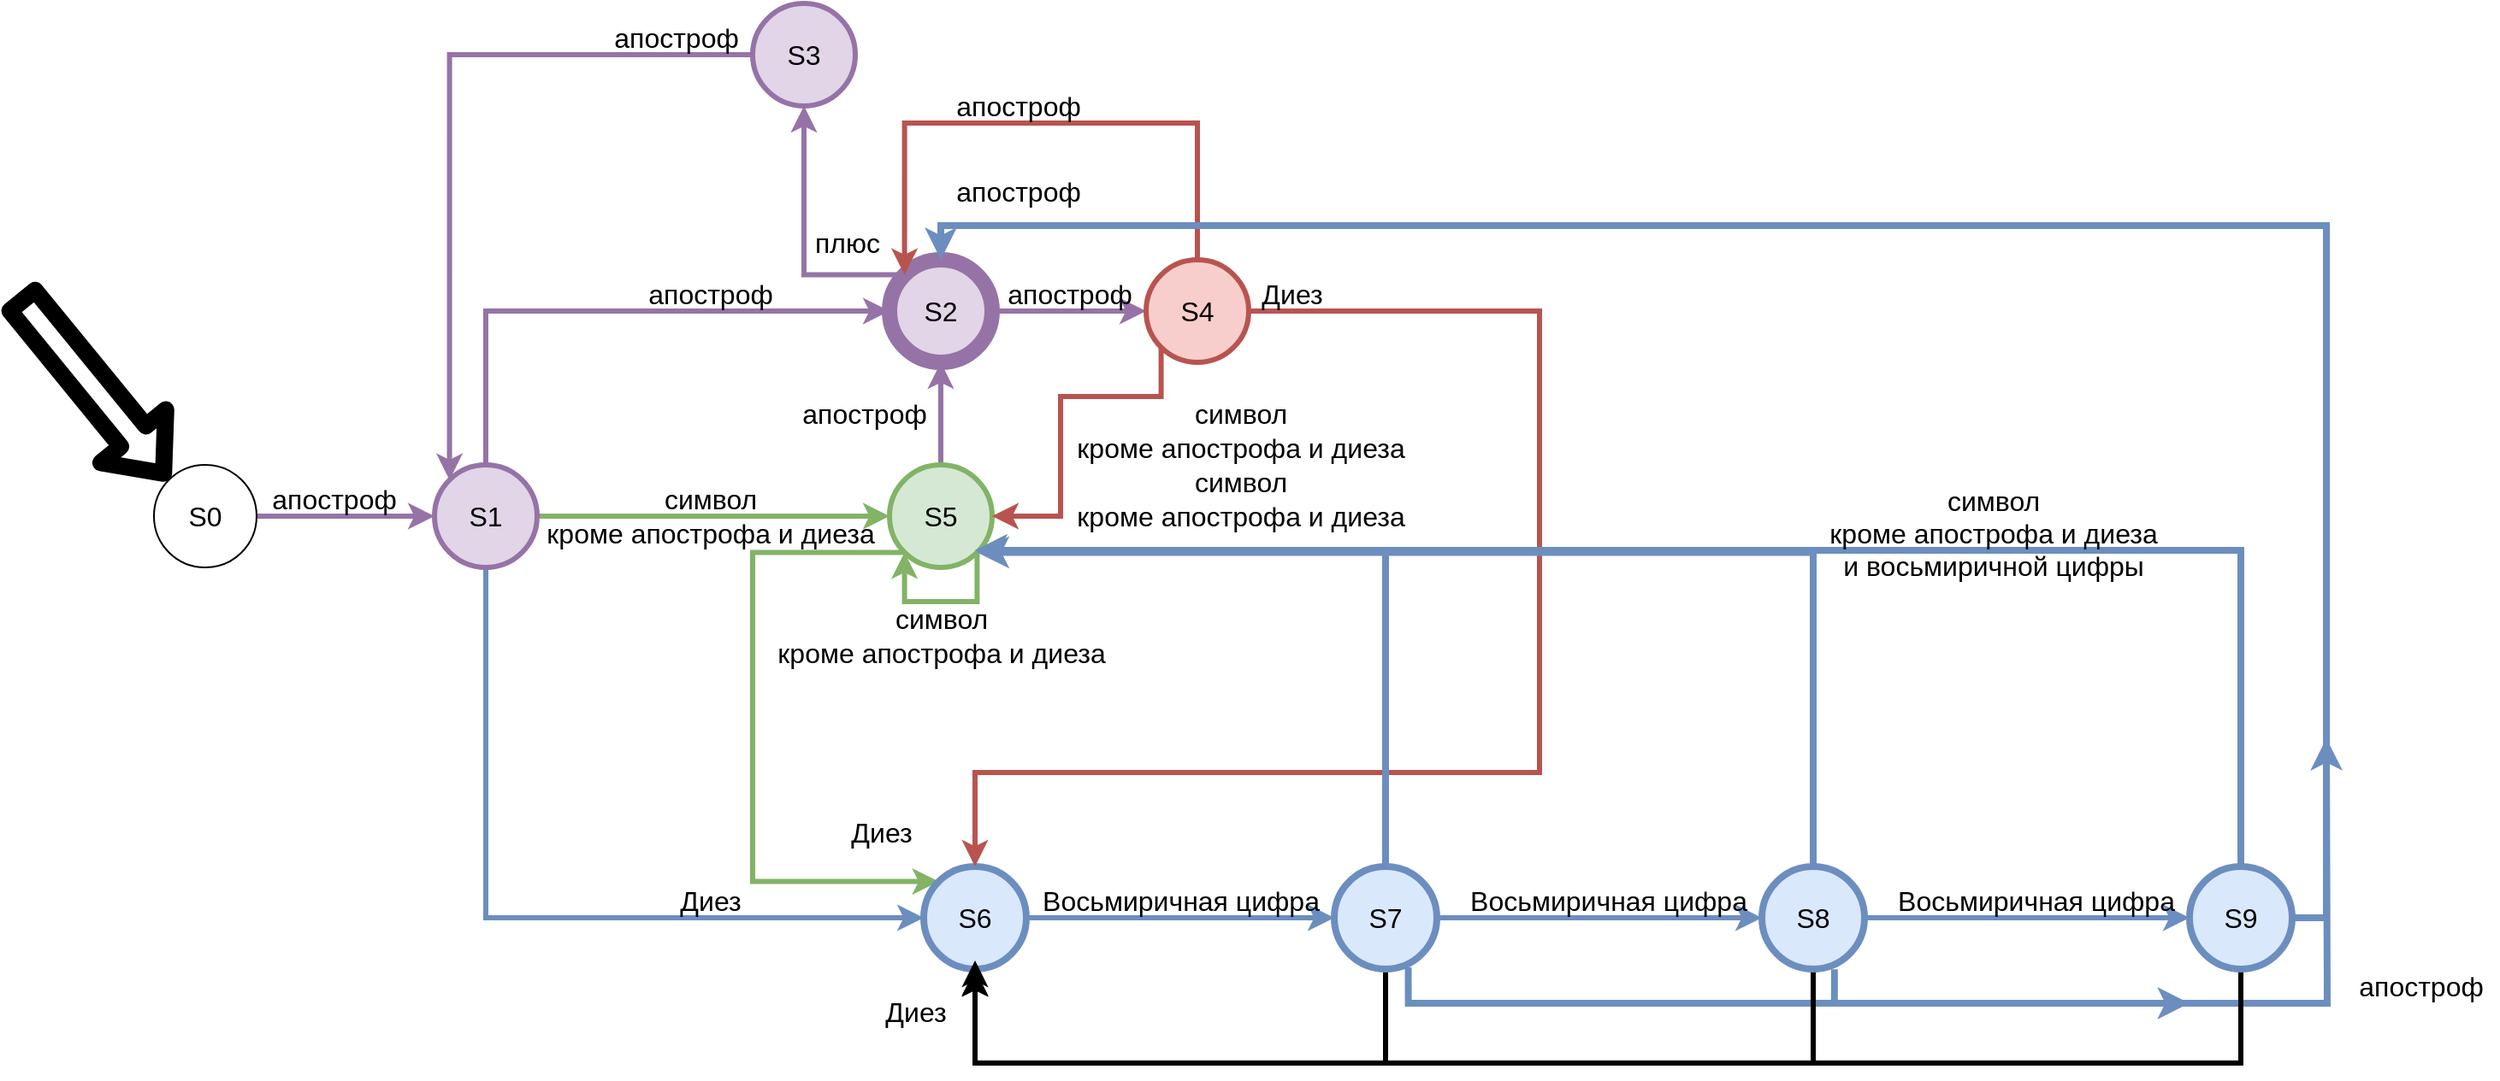 <mxfile version="13.8.3" type="google"><diagram id="k1qQ2Jnl2-uYnXi_RqJZ" name="Page-1"><mxGraphModel dx="1422" dy="799" grid="1" gridSize="10" guides="1" tooltips="1" connect="1" arrows="1" fold="1" page="1" pageScale="1" pageWidth="827" pageHeight="1169" math="0" shadow="0"><root><mxCell id="0"/><mxCell id="1" parent="0"/><mxCell id="JvnKu8YXfISXmpBSsCLJ-3" style="edgeStyle=orthogonalEdgeStyle;rounded=0;orthogonalLoop=1;jettySize=auto;html=1;exitX=1;exitY=0.5;exitDx=0;exitDy=0;entryX=0;entryY=0.5;entryDx=0;entryDy=0;fontSize=16;fillColor=#e1d5e7;strokeColor=#9673a6;strokeWidth=3;" parent="1" source="JvnKu8YXfISXmpBSsCLJ-1" target="JvnKu8YXfISXmpBSsCLJ-2" edge="1"><mxGeometry relative="1" as="geometry"/></mxCell><mxCell id="JvnKu8YXfISXmpBSsCLJ-1" value="S0" style="ellipse;whiteSpace=wrap;html=1;aspect=fixed;fontSize=16;" parent="1" vertex="1"><mxGeometry x="220" y="290" width="60" height="60" as="geometry"/></mxCell><mxCell id="JvnKu8YXfISXmpBSsCLJ-7" style="edgeStyle=orthogonalEdgeStyle;rounded=0;orthogonalLoop=1;jettySize=auto;html=1;exitX=1;exitY=0.5;exitDx=0;exitDy=0;entryX=0;entryY=0.5;entryDx=0;entryDy=0;fontSize=16;fillColor=#d5e8d4;strokeColor=#82b366;strokeWidth=3;" parent="1" source="JvnKu8YXfISXmpBSsCLJ-2" target="JvnKu8YXfISXmpBSsCLJ-6" edge="1"><mxGeometry relative="1" as="geometry"/></mxCell><mxCell id="JvnKu8YXfISXmpBSsCLJ-10" style="edgeStyle=orthogonalEdgeStyle;rounded=0;orthogonalLoop=1;jettySize=auto;html=1;exitX=0.5;exitY=1;exitDx=0;exitDy=0;entryX=0;entryY=0.5;entryDx=0;entryDy=0;fontSize=16;fillColor=#dae8fc;strokeColor=#6c8ebf;strokeWidth=3;" parent="1" source="JvnKu8YXfISXmpBSsCLJ-2" target="JvnKu8YXfISXmpBSsCLJ-9" edge="1"><mxGeometry relative="1" as="geometry"/></mxCell><mxCell id="JvnKu8YXfISXmpBSsCLJ-13" style="edgeStyle=orthogonalEdgeStyle;rounded=0;orthogonalLoop=1;jettySize=auto;html=1;exitX=0.5;exitY=0;exitDx=0;exitDy=0;entryX=0;entryY=0.5;entryDx=0;entryDy=0;fontSize=16;fillColor=#e1d5e7;strokeColor=#9673a6;strokeWidth=3;" parent="1" source="JvnKu8YXfISXmpBSsCLJ-2" target="JvnKu8YXfISXmpBSsCLJ-12" edge="1"><mxGeometry relative="1" as="geometry"/></mxCell><mxCell id="JvnKu8YXfISXmpBSsCLJ-2" value="S1" style="ellipse;whiteSpace=wrap;html=1;aspect=fixed;fontSize=16;fillColor=#e1d5e7;strokeColor=#9673a6;strokeWidth=3;" parent="1" vertex="1"><mxGeometry x="384" y="290" width="60" height="60" as="geometry"/></mxCell><mxCell id="JvnKu8YXfISXmpBSsCLJ-4" value="апостроф" style="text;html=1;align=center;verticalAlign=middle;resizable=0;points=[];autosize=1;fontSize=16;" parent="1" vertex="1"><mxGeometry x="280" y="300" width="90" height="20" as="geometry"/></mxCell><mxCell id="JvnKu8YXfISXmpBSsCLJ-20" style="edgeStyle=orthogonalEdgeStyle;rounded=0;orthogonalLoop=1;jettySize=auto;html=1;exitX=0.5;exitY=0;exitDx=0;exitDy=0;entryX=0.5;entryY=1;entryDx=0;entryDy=0;fontSize=16;fillColor=#e1d5e7;strokeColor=#9673a6;strokeWidth=3;" parent="1" source="JvnKu8YXfISXmpBSsCLJ-6" target="JvnKu8YXfISXmpBSsCLJ-12" edge="1"><mxGeometry relative="1" as="geometry"/></mxCell><mxCell id="JvnKu8YXfISXmpBSsCLJ-54" style="edgeStyle=orthogonalEdgeStyle;rounded=0;orthogonalLoop=1;jettySize=auto;html=1;exitX=0;exitY=1;exitDx=0;exitDy=0;entryX=0;entryY=0;entryDx=0;entryDy=0;endArrow=classic;endFill=1;strokeWidth=3;fontSize=16;fillColor=#d5e8d4;strokeColor=#82b366;" parent="1" source="JvnKu8YXfISXmpBSsCLJ-6" target="JvnKu8YXfISXmpBSsCLJ-9" edge="1"><mxGeometry relative="1" as="geometry"><Array as="points"><mxPoint x="570" y="341"/><mxPoint x="570" y="534"/></Array></mxGeometry></mxCell><mxCell id="JvnKu8YXfISXmpBSsCLJ-6" value="S5" style="ellipse;whiteSpace=wrap;html=1;aspect=fixed;fontSize=16;fillColor=#d5e8d4;strokeColor=#82b366;strokeWidth=3;" parent="1" vertex="1"><mxGeometry x="650" y="290" width="60" height="60" as="geometry"/></mxCell><mxCell id="JvnKu8YXfISXmpBSsCLJ-8" value="символ &lt;br&gt;кроме апострофа и диеза" style="text;html=1;align=center;verticalAlign=middle;resizable=0;points=[];autosize=1;fontSize=16;" parent="1" vertex="1"><mxGeometry x="440" y="300" width="210" height="40" as="geometry"/></mxCell><mxCell id="JvnKu8YXfISXmpBSsCLJ-25" style="edgeStyle=orthogonalEdgeStyle;rounded=0;orthogonalLoop=1;jettySize=auto;html=1;exitX=1;exitY=0.5;exitDx=0;exitDy=0;fontSize=16;entryX=0;entryY=0.5;entryDx=0;entryDy=0;fillColor=#dae8fc;strokeColor=#6c8ebf;strokeWidth=3;" parent="1" source="JvnKu8YXfISXmpBSsCLJ-9" target="JvnKu8YXfISXmpBSsCLJ-27" edge="1"><mxGeometry relative="1" as="geometry"><mxPoint x="850" y="555" as="targetPoint"/></mxGeometry></mxCell><mxCell id="JvnKu8YXfISXmpBSsCLJ-9" value="S6" style="ellipse;whiteSpace=wrap;html=1;aspect=fixed;fontSize=16;fillColor=#dae8fc;strokeColor=#6c8ebf;strokeWidth=4;" parent="1" vertex="1"><mxGeometry x="670" y="525" width="60" height="60" as="geometry"/></mxCell><mxCell id="JvnKu8YXfISXmpBSsCLJ-11" value="Диез" style="text;html=1;align=center;verticalAlign=middle;resizable=0;points=[];autosize=1;fontSize=16;" parent="1" vertex="1"><mxGeometry x="520" y="535" width="50" height="20" as="geometry"/></mxCell><mxCell id="JvnKu8YXfISXmpBSsCLJ-16" style="edgeStyle=orthogonalEdgeStyle;rounded=0;orthogonalLoop=1;jettySize=auto;html=1;exitX=1;exitY=0.5;exitDx=0;exitDy=0;entryX=0;entryY=0.5;entryDx=0;entryDy=0;fontSize=16;fillColor=#e1d5e7;strokeColor=#9673a6;strokeWidth=3;" parent="1" source="JvnKu8YXfISXmpBSsCLJ-12" target="JvnKu8YXfISXmpBSsCLJ-15" edge="1"><mxGeometry relative="1" as="geometry"/></mxCell><mxCell id="JvnKu8YXfISXmpBSsCLJ-44" style="edgeStyle=orthogonalEdgeStyle;rounded=0;orthogonalLoop=1;jettySize=auto;html=1;exitX=0;exitY=0;exitDx=0;exitDy=0;fontSize=16;entryX=0.5;entryY=1;entryDx=0;entryDy=0;fillColor=#e1d5e7;strokeColor=#9673a6;strokeWidth=3;" parent="1" source="JvnKu8YXfISXmpBSsCLJ-12" target="JvnKu8YXfISXmpBSsCLJ-46" edge="1"><mxGeometry relative="1" as="geometry"><mxPoint x="600" y="80" as="targetPoint"/></mxGeometry></mxCell><mxCell id="JvnKu8YXfISXmpBSsCLJ-12" value="S2" style="ellipse;whiteSpace=wrap;html=1;aspect=fixed;fontSize=16;strokeWidth=9;fillColor=#e1d5e7;strokeColor=#9673a6;" parent="1" vertex="1"><mxGeometry x="650" y="170" width="60" height="60" as="geometry"/></mxCell><mxCell id="JvnKu8YXfISXmpBSsCLJ-14" value="апостроф" style="text;html=1;align=center;verticalAlign=middle;resizable=0;points=[];autosize=1;fontSize=16;" parent="1" vertex="1"><mxGeometry x="500" y="180" width="90" height="20" as="geometry"/></mxCell><mxCell id="JvnKu8YXfISXmpBSsCLJ-18" style="edgeStyle=orthogonalEdgeStyle;rounded=0;orthogonalLoop=1;jettySize=auto;html=1;exitX=0;exitY=1;exitDx=0;exitDy=0;entryX=1;entryY=0.5;entryDx=0;entryDy=0;fontSize=16;fillColor=#f8cecc;strokeColor=#b85450;strokeWidth=3;" parent="1" source="JvnKu8YXfISXmpBSsCLJ-15" target="JvnKu8YXfISXmpBSsCLJ-6" edge="1"><mxGeometry relative="1" as="geometry"><Array as="points"><mxPoint x="809" y="250"/><mxPoint x="750" y="250"/><mxPoint x="750" y="320"/></Array></mxGeometry></mxCell><mxCell id="JvnKu8YXfISXmpBSsCLJ-50" style="edgeStyle=orthogonalEdgeStyle;rounded=0;orthogonalLoop=1;jettySize=auto;html=1;exitX=1;exitY=0.5;exitDx=0;exitDy=0;entryX=0.5;entryY=0;entryDx=0;entryDy=0;fontSize=16;fillColor=#f8cecc;strokeColor=#b85450;strokeWidth=3;" parent="1" source="JvnKu8YXfISXmpBSsCLJ-15" target="JvnKu8YXfISXmpBSsCLJ-9" edge="1"><mxGeometry relative="1" as="geometry"><Array as="points"><mxPoint x="1030" y="200"/><mxPoint x="1030" y="470"/><mxPoint x="700" y="470"/></Array></mxGeometry></mxCell><mxCell id="JvnKu8YXfISXmpBSsCLJ-57" style="edgeStyle=orthogonalEdgeStyle;rounded=0;orthogonalLoop=1;jettySize=auto;html=1;exitX=0.5;exitY=0;exitDx=0;exitDy=0;entryX=0;entryY=0;entryDx=0;entryDy=0;endArrow=classic;endFill=1;strokeWidth=3;fontSize=16;fillColor=#f8cecc;strokeColor=#b85450;" parent="1" source="JvnKu8YXfISXmpBSsCLJ-15" target="JvnKu8YXfISXmpBSsCLJ-12" edge="1"><mxGeometry relative="1" as="geometry"><Array as="points"><mxPoint x="830" y="90"/><mxPoint x="659" y="90"/></Array></mxGeometry></mxCell><mxCell id="JvnKu8YXfISXmpBSsCLJ-15" value="S4" style="ellipse;whiteSpace=wrap;html=1;aspect=fixed;fontSize=16;fillColor=#f8cecc;strokeColor=#b85450;strokeWidth=3;" parent="1" vertex="1"><mxGeometry x="800" y="170" width="60" height="60" as="geometry"/></mxCell><mxCell id="JvnKu8YXfISXmpBSsCLJ-17" value="апостроф" style="text;html=1;align=center;verticalAlign=middle;resizable=0;points=[];autosize=1;fontSize=16;" parent="1" vertex="1"><mxGeometry x="710" y="180" width="90" height="20" as="geometry"/></mxCell><mxCell id="JvnKu8YXfISXmpBSsCLJ-21" value="апостроф" style="text;html=1;align=center;verticalAlign=middle;resizable=0;points=[];autosize=1;fontSize=16;" parent="1" vertex="1"><mxGeometry x="590" y="250" width="90" height="20" as="geometry"/></mxCell><mxCell id="JvnKu8YXfISXmpBSsCLJ-22" style="edgeStyle=orthogonalEdgeStyle;rounded=0;orthogonalLoop=1;jettySize=auto;html=1;exitX=1;exitY=1;exitDx=0;exitDy=0;entryX=0;entryY=1;entryDx=0;entryDy=0;fontSize=16;fillColor=#d5e8d4;strokeColor=#82b366;strokeWidth=3;" parent="1" source="JvnKu8YXfISXmpBSsCLJ-6" target="JvnKu8YXfISXmpBSsCLJ-6" edge="1"><mxGeometry relative="1" as="geometry"><Array as="points"><mxPoint x="701" y="370"/><mxPoint x="659" y="370"/></Array></mxGeometry></mxCell><mxCell id="JvnKu8YXfISXmpBSsCLJ-23" value="символ &lt;br&gt;кроме апострофа и диеза" style="text;html=1;align=center;verticalAlign=middle;resizable=0;points=[];autosize=1;fontSize=16;" parent="1" vertex="1"><mxGeometry x="575" y="370" width="210" height="40" as="geometry"/></mxCell><mxCell id="JvnKu8YXfISXmpBSsCLJ-24" value="символ &lt;br&gt;кроме апострофа и диеза" style="text;html=1;align=center;verticalAlign=middle;resizable=0;points=[];autosize=1;fontSize=16;" parent="1" vertex="1"><mxGeometry x="750" y="290" width="210" height="40" as="geometry"/></mxCell><mxCell id="JvnKu8YXfISXmpBSsCLJ-26" value="Восьмиричная цифра" style="text;html=1;align=center;verticalAlign=middle;resizable=0;points=[];autosize=1;fontSize=16;" parent="1" vertex="1"><mxGeometry x="730" y="535" width="180" height="20" as="geometry"/></mxCell><mxCell id="JvnKu8YXfISXmpBSsCLJ-34" style="edgeStyle=orthogonalEdgeStyle;rounded=0;orthogonalLoop=1;jettySize=auto;html=1;exitX=1;exitY=0.5;exitDx=0;exitDy=0;entryX=0;entryY=0.5;entryDx=0;entryDy=0;fontSize=16;fillColor=#dae8fc;strokeColor=#6c8ebf;strokeWidth=3;" parent="1" source="JvnKu8YXfISXmpBSsCLJ-27" target="JvnKu8YXfISXmpBSsCLJ-29" edge="1"><mxGeometry relative="1" as="geometry"/></mxCell><mxCell id="JvnKu8YXfISXmpBSsCLJ-37" style="edgeStyle=orthogonalEdgeStyle;rounded=0;orthogonalLoop=1;jettySize=auto;html=1;exitX=0.5;exitY=0;exitDx=0;exitDy=0;fontSize=16;fillColor=#dae8fc;strokeColor=#6c8ebf;strokeWidth=4;" parent="1" source="JvnKu8YXfISXmpBSsCLJ-27" edge="1"><mxGeometry relative="1" as="geometry"><mxPoint x="700" y="340" as="targetPoint"/><Array as="points"><mxPoint x="940" y="340"/></Array></mxGeometry></mxCell><mxCell id="JvnKu8YXfISXmpBSsCLJ-53" style="edgeStyle=orthogonalEdgeStyle;rounded=0;orthogonalLoop=1;jettySize=auto;html=1;exitX=0.721;exitY=0.983;exitDx=0;exitDy=0;endArrow=classic;endFill=1;strokeWidth=4;fontSize=16;fillColor=#dae8fc;strokeColor=#6c8ebf;exitPerimeter=0;" parent="1" source="JvnKu8YXfISXmpBSsCLJ-27" edge="1"><mxGeometry relative="1" as="geometry"><mxPoint x="1490.0" y="450" as="targetPoint"/></mxGeometry></mxCell><mxCell id="JvnKu8YXfISXmpBSsCLJ-61" style="edgeStyle=orthogonalEdgeStyle;rounded=0;orthogonalLoop=1;jettySize=auto;html=1;exitX=0.5;exitY=1;exitDx=0;exitDy=0;entryX=0.5;entryY=1;entryDx=0;entryDy=0;endArrow=classic;endFill=1;endSize=6;strokeWidth=3;fontSize=16;fillColor=#dae8fc;" parent="1" source="JvnKu8YXfISXmpBSsCLJ-27" target="JvnKu8YXfISXmpBSsCLJ-9" edge="1"><mxGeometry relative="1" as="geometry"><Array as="points"><mxPoint x="940" y="640"/><mxPoint x="700" y="640"/></Array></mxGeometry></mxCell><mxCell id="JvnKu8YXfISXmpBSsCLJ-27" value="S7" style="ellipse;whiteSpace=wrap;html=1;aspect=fixed;fontSize=16;fillColor=#dae8fc;strokeColor=#6c8ebf;strokeWidth=4;" parent="1" vertex="1"><mxGeometry x="910" y="525" width="60" height="60" as="geometry"/></mxCell><mxCell id="JvnKu8YXfISXmpBSsCLJ-28" value="Восьмиричная цифра" style="text;html=1;align=center;verticalAlign=middle;resizable=0;points=[];autosize=1;fontSize=16;" parent="1" vertex="1"><mxGeometry x="980" y="535" width="180" height="20" as="geometry"/></mxCell><mxCell id="JvnKu8YXfISXmpBSsCLJ-35" style="edgeStyle=orthogonalEdgeStyle;rounded=0;orthogonalLoop=1;jettySize=auto;html=1;exitX=1;exitY=0.5;exitDx=0;exitDy=0;entryX=0;entryY=0.5;entryDx=0;entryDy=0;fontSize=16;fillColor=#dae8fc;strokeColor=#6c8ebf;strokeWidth=3;" parent="1" source="JvnKu8YXfISXmpBSsCLJ-29" target="JvnKu8YXfISXmpBSsCLJ-33" edge="1"><mxGeometry relative="1" as="geometry"/></mxCell><mxCell id="JvnKu8YXfISXmpBSsCLJ-38" style="edgeStyle=orthogonalEdgeStyle;rounded=0;orthogonalLoop=1;jettySize=auto;html=1;exitX=0.5;exitY=0;exitDx=0;exitDy=0;entryX=1;entryY=1;entryDx=0;entryDy=0;fontSize=16;fillColor=#dae8fc;strokeColor=#6c8ebf;strokeWidth=4;" parent="1" source="JvnKu8YXfISXmpBSsCLJ-29" target="JvnKu8YXfISXmpBSsCLJ-6" edge="1"><mxGeometry relative="1" as="geometry"><Array as="points"><mxPoint x="1190" y="341"/></Array></mxGeometry></mxCell><mxCell id="JvnKu8YXfISXmpBSsCLJ-52" style="edgeStyle=orthogonalEdgeStyle;rounded=0;orthogonalLoop=1;jettySize=auto;html=1;exitX=0.707;exitY=1.002;exitDx=0;exitDy=0;strokeWidth=4;fontSize=16;endArrow=classic;endFill=1;fillColor=#dae8fc;strokeColor=#6c8ebf;exitPerimeter=0;" parent="1" source="JvnKu8YXfISXmpBSsCLJ-29" edge="1"><mxGeometry relative="1" as="geometry"><mxPoint x="1410" y="605" as="targetPoint"/><Array as="points"><mxPoint x="1202" y="605"/></Array></mxGeometry></mxCell><mxCell id="JvnKu8YXfISXmpBSsCLJ-62" style="edgeStyle=orthogonalEdgeStyle;rounded=0;orthogonalLoop=1;jettySize=auto;html=1;exitX=0.5;exitY=1;exitDx=0;exitDy=0;endArrow=classic;endFill=1;endSize=6;strokeWidth=3;fontSize=16;" parent="1" source="JvnKu8YXfISXmpBSsCLJ-29" edge="1"><mxGeometry relative="1" as="geometry"><mxPoint x="700" y="580" as="targetPoint"/><Array as="points"><mxPoint x="1190" y="640"/><mxPoint x="700" y="640"/></Array></mxGeometry></mxCell><mxCell id="JvnKu8YXfISXmpBSsCLJ-29" value="S8" style="ellipse;whiteSpace=wrap;html=1;aspect=fixed;fontSize=16;fillColor=#dae8fc;strokeColor=#6c8ebf;strokeWidth=4;" parent="1" vertex="1"><mxGeometry x="1160" y="525" width="60" height="60" as="geometry"/></mxCell><mxCell id="JvnKu8YXfISXmpBSsCLJ-32" value="Восьмиричная цифра" style="text;html=1;align=center;verticalAlign=middle;resizable=0;points=[];autosize=1;fontSize=16;" parent="1" vertex="1"><mxGeometry x="1230" y="535" width="180" height="20" as="geometry"/></mxCell><mxCell id="JvnKu8YXfISXmpBSsCLJ-39" style="edgeStyle=orthogonalEdgeStyle;rounded=0;orthogonalLoop=1;jettySize=auto;html=1;exitX=0.5;exitY=0;exitDx=0;exitDy=0;fontSize=16;fillColor=#dae8fc;strokeColor=#6c8ebf;strokeWidth=4;" parent="1" source="JvnKu8YXfISXmpBSsCLJ-33" edge="1"><mxGeometry relative="1" as="geometry"><mxPoint x="700" y="340" as="targetPoint"/><Array as="points"><mxPoint x="1440" y="340"/></Array></mxGeometry></mxCell><mxCell id="JvnKu8YXfISXmpBSsCLJ-40" style="edgeStyle=orthogonalEdgeStyle;rounded=0;orthogonalLoop=1;jettySize=auto;html=1;exitX=1;exitY=0.5;exitDx=0;exitDy=0;entryX=0.5;entryY=0;entryDx=0;entryDy=0;fontSize=16;fillColor=#dae8fc;strokeColor=#6c8ebf;strokeWidth=4;" parent="1" source="JvnKu8YXfISXmpBSsCLJ-33" target="JvnKu8YXfISXmpBSsCLJ-12" edge="1"><mxGeometry relative="1" as="geometry"/></mxCell><mxCell id="JvnKu8YXfISXmpBSsCLJ-63" style="edgeStyle=orthogonalEdgeStyle;rounded=0;orthogonalLoop=1;jettySize=auto;html=1;exitX=0.5;exitY=1;exitDx=0;exitDy=0;endArrow=classic;endFill=1;endSize=6;strokeColor=#000000;strokeWidth=3;fontSize=16;" parent="1" source="JvnKu8YXfISXmpBSsCLJ-33" edge="1"><mxGeometry relative="1" as="geometry"><mxPoint x="700" y="585.714" as="targetPoint"/><Array as="points"><mxPoint x="1440" y="640"/><mxPoint x="700" y="640"/></Array></mxGeometry></mxCell><mxCell id="JvnKu8YXfISXmpBSsCLJ-33" value="S9" style="ellipse;whiteSpace=wrap;html=1;aspect=fixed;fontSize=16;fillColor=#dae8fc;strokeColor=#6c8ebf;strokeWidth=4;" parent="1" vertex="1"><mxGeometry x="1410" y="525" width="60" height="60" as="geometry"/></mxCell><mxCell id="JvnKu8YXfISXmpBSsCLJ-41" value="апостроф" style="text;html=1;align=center;verticalAlign=middle;resizable=0;points=[];autosize=1;fontSize=16;" parent="1" vertex="1"><mxGeometry x="680" y="120" width="90" height="20" as="geometry"/></mxCell><mxCell id="JvnKu8YXfISXmpBSsCLJ-42" value="апостроф" style="text;html=1;align=center;verticalAlign=middle;resizable=0;points=[];autosize=1;fontSize=16;" parent="1" vertex="1"><mxGeometry x="1500" y="585" width="90" height="20" as="geometry"/></mxCell><mxCell id="JvnKu8YXfISXmpBSsCLJ-43" value="символ &lt;br&gt;кроме апострофа и диеза&lt;br&gt;и восьмиричной цифры" style="text;html=1;align=center;verticalAlign=middle;resizable=0;points=[];autosize=1;fontSize=16;" parent="1" vertex="1"><mxGeometry x="1190" y="300" width="210" height="60" as="geometry"/></mxCell><mxCell id="JvnKu8YXfISXmpBSsCLJ-45" value="плюс" style="text;html=1;align=center;verticalAlign=middle;resizable=0;points=[];autosize=1;fontSize=16;" parent="1" vertex="1"><mxGeometry x="600" y="150" width="50" height="20" as="geometry"/></mxCell><mxCell id="JvnKu8YXfISXmpBSsCLJ-48" style="edgeStyle=orthogonalEdgeStyle;rounded=0;orthogonalLoop=1;jettySize=auto;html=1;exitX=0;exitY=0.5;exitDx=0;exitDy=0;entryX=0;entryY=0;entryDx=0;entryDy=0;fontSize=16;fillColor=#e1d5e7;strokeColor=#9673a6;strokeWidth=3;" parent="1" source="JvnKu8YXfISXmpBSsCLJ-46" target="JvnKu8YXfISXmpBSsCLJ-2" edge="1"><mxGeometry relative="1" as="geometry"/></mxCell><mxCell id="JvnKu8YXfISXmpBSsCLJ-46" value="S3" style="ellipse;whiteSpace=wrap;html=1;aspect=fixed;fontSize=16;fillColor=#e1d5e7;strokeColor=#9673a6;strokeWidth=3;" parent="1" vertex="1"><mxGeometry x="570" y="20" width="60" height="60" as="geometry"/></mxCell><mxCell id="JvnKu8YXfISXmpBSsCLJ-49" value="апостроф" style="text;html=1;align=center;verticalAlign=middle;resizable=0;points=[];autosize=1;fontSize=16;" parent="1" vertex="1"><mxGeometry x="480" y="30" width="90" height="20" as="geometry"/></mxCell><mxCell id="JvnKu8YXfISXmpBSsCLJ-51" value="Диез" style="text;html=1;align=center;verticalAlign=middle;resizable=0;points=[];autosize=1;fontSize=16;" parent="1" vertex="1"><mxGeometry x="860" y="180" width="50" height="20" as="geometry"/></mxCell><mxCell id="JvnKu8YXfISXmpBSsCLJ-55" value="Диез" style="text;html=1;align=center;verticalAlign=middle;resizable=0;points=[];autosize=1;fontSize=16;" parent="1" vertex="1"><mxGeometry x="620" y="495" width="50" height="20" as="geometry"/></mxCell><mxCell id="JvnKu8YXfISXmpBSsCLJ-58" value="апостроф" style="text;html=1;align=center;verticalAlign=middle;resizable=0;points=[];autosize=1;fontSize=16;" parent="1" vertex="1"><mxGeometry x="680" y="70" width="90" height="20" as="geometry"/></mxCell><mxCell id="JvnKu8YXfISXmpBSsCLJ-59" value="символ &lt;br&gt;кроме апострофа и диеза" style="text;html=1;align=center;verticalAlign=middle;resizable=0;points=[];autosize=1;fontSize=16;" parent="1" vertex="1"><mxGeometry x="750" y="250" width="210" height="40" as="geometry"/></mxCell><mxCell id="JvnKu8YXfISXmpBSsCLJ-60" value="" style="shape=flexArrow;endArrow=classic;html=1;strokeWidth=10;fontSize=16;entryX=0;entryY=0;entryDx=0;entryDy=0;endSize=6;" parent="1" target="JvnKu8YXfISXmpBSsCLJ-1" edge="1"><mxGeometry width="50" height="50" relative="1" as="geometry"><mxPoint x="140" y="190" as="sourcePoint"/><mxPoint x="1010" y="310" as="targetPoint"/></mxGeometry></mxCell><mxCell id="JvnKu8YXfISXmpBSsCLJ-64" value="Диез" style="text;html=1;align=center;verticalAlign=middle;resizable=0;points=[];autosize=1;fontSize=16;" parent="1" vertex="1"><mxGeometry x="640" y="600" width="50" height="20" as="geometry"/></mxCell></root></mxGraphModel></diagram></mxfile>
